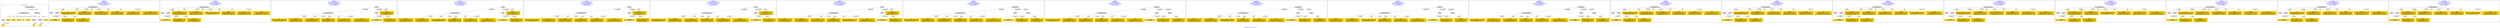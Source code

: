 digraph n0 {
fontcolor="blue"
remincross="true"
label="s14-s-california-african-american.json"
subgraph cluster_0 {
label="1-correct model"
n2[style="filled",color="white",fillcolor="lightgray",label="CulturalHeritageObject1"];
n3[style="filled",color="white",fillcolor="lightgray",label="Person1"];
n4[shape="plaintext",style="filled",fillcolor="gold",label="dimensions"];
n5[shape="plaintext",style="filled",fillcolor="gold",label="technique"];
n6[shape="plaintext",style="filled",fillcolor="gold",label="provenance"];
n7[shape="plaintext",style="filled",fillcolor="gold",label="title"];
n8[shape="plaintext",style="filled",fillcolor="gold",label="accessionId"];
n9[style="filled",color="white",fillcolor="lightgray",label="Concept1"];
n10[style="filled",color="white",fillcolor="lightgray",label="Document1"];
n11[shape="plaintext",style="filled",fillcolor="gold",label="artist"];
n12[style="filled",color="white",fillcolor="lightgray",label="EuropeanaAggregation1"];
n13[style="filled",color="white",fillcolor="lightgray",label="WebResource1"];
n14[shape="plaintext",style="filled",fillcolor="gold",label="imageUrl"];
n15[shape="plaintext",style="filled",fillcolor="gold",label="type"];
n16[shape="plaintext",style="filled",fillcolor="gold",label="url"];
}
subgraph cluster_1 {
label="candidate 0\nlink coherence:1.0\nnode coherence:1.0\nconfidence:0.4710909603453677\nmapping score:0.6014747645595669\ncost:10.99999\n-precision:0.45-recall:0.36"
n18[style="filled",color="white",fillcolor="lightgray",label="CulturalHeritageObject1"];
n19[style="filled",color="white",fillcolor="lightgray",label="Person1"];
n20[style="filled",color="white",fillcolor="lightgray",label="Concept1"];
n21[shape="plaintext",style="filled",fillcolor="gold",label="type\n[CulturalHeritageObject,rightsHolder,0.543]\n[CulturalHeritageObject,provenance,0.375]\n[CulturalHeritageObject,title,0.082]"];
n22[shape="plaintext",style="filled",fillcolor="gold",label="accessionId\n[Person,nameOfThePerson,1.0]"];
n23[shape="plaintext",style="filled",fillcolor="gold",label="dimensions\n[CulturalHeritageObject,extent,0.74]\n[Person,nameOfThePerson,0.252]\n[CulturalHeritageObject,provenance,0.007]\n[CulturalHeritageObject,title,0.002]"];
n24[shape="plaintext",style="filled",fillcolor="gold",label="provenance\n[CulturalHeritageObject,provenance,0.946]\n[Person,nameOfThePerson,0.027]\n[CulturalHeritageObject,rightsHolder,0.024]\n[CulturalHeritageObject,title,0.003]"];
n25[shape="plaintext",style="filled",fillcolor="gold",label="technique\n[CulturalHeritageObject,medium,0.966]\n[Concept,prefLabel,0.032]\n[CulturalHeritageObject,title,0.002]\n[Person,nameOfThePerson,0.001]"];
n26[shape="plaintext",style="filled",fillcolor="gold",label="url\n[Person,nameOfThePerson,0.744]\n[CulturalHeritageObject,title,0.133]\n[CulturalHeritageObject,extent,0.118]\n[Person,dateOfDeath,0.004]"];
n27[shape="plaintext",style="filled",fillcolor="gold",label="imageUrl\n[Person,nameOfThePerson,0.555]\n[CulturalHeritageObject,medium,0.445]\n[CulturalHeritageObject,title,0.0]\n[CulturalHeritageObject,provenance,0.0]"];
n28[shape="plaintext",style="filled",fillcolor="gold",label="title\n[CulturalHeritageObject,title,0.529]\n[Person,nameOfThePerson,0.344]\n[CulturalHeritageObject,provenance,0.123]\n[CulturalHeritageObject,extent,0.003]"];
n29[shape="plaintext",style="filled",fillcolor="gold",label="artist\n[Person,nameOfThePerson,0.857]\n[CulturalHeritageObject,provenance,0.089]\n[CulturalHeritageObject,title,0.053]\n[CulturalHeritageObject,accessionNumber,0.001]"];
}
subgraph cluster_2 {
label="candidate 1\nlink coherence:1.0\nnode coherence:1.0\nconfidence:0.34994056434804555\nmapping score:0.5610912992271263\ncost:10.99999\n-precision:0.36-recall:0.29"
n31[style="filled",color="white",fillcolor="lightgray",label="CulturalHeritageObject1"];
n32[style="filled",color="white",fillcolor="lightgray",label="Person1"];
n33[style="filled",color="white",fillcolor="lightgray",label="Concept1"];
n34[shape="plaintext",style="filled",fillcolor="gold",label="provenance\n[CulturalHeritageObject,provenance,0.946]\n[Person,nameOfThePerson,0.027]\n[CulturalHeritageObject,rightsHolder,0.024]\n[CulturalHeritageObject,title,0.003]"];
n35[shape="plaintext",style="filled",fillcolor="gold",label="accessionId\n[Person,nameOfThePerson,1.0]"];
n36[shape="plaintext",style="filled",fillcolor="gold",label="dimensions\n[CulturalHeritageObject,extent,0.74]\n[Person,nameOfThePerson,0.252]\n[CulturalHeritageObject,provenance,0.007]\n[CulturalHeritageObject,title,0.002]"];
n37[shape="plaintext",style="filled",fillcolor="gold",label="technique\n[CulturalHeritageObject,medium,0.966]\n[Concept,prefLabel,0.032]\n[CulturalHeritageObject,title,0.002]\n[Person,nameOfThePerson,0.001]"];
n38[shape="plaintext",style="filled",fillcolor="gold",label="type\n[CulturalHeritageObject,rightsHolder,0.543]\n[CulturalHeritageObject,provenance,0.375]\n[CulturalHeritageObject,title,0.082]"];
n39[shape="plaintext",style="filled",fillcolor="gold",label="url\n[Person,nameOfThePerson,0.744]\n[CulturalHeritageObject,title,0.133]\n[CulturalHeritageObject,extent,0.118]\n[Person,dateOfDeath,0.004]"];
n40[shape="plaintext",style="filled",fillcolor="gold",label="imageUrl\n[Person,nameOfThePerson,0.555]\n[CulturalHeritageObject,medium,0.445]\n[CulturalHeritageObject,title,0.0]\n[CulturalHeritageObject,provenance,0.0]"];
n41[shape="plaintext",style="filled",fillcolor="gold",label="title\n[CulturalHeritageObject,title,0.529]\n[Person,nameOfThePerson,0.344]\n[CulturalHeritageObject,provenance,0.123]\n[CulturalHeritageObject,extent,0.003]"];
n42[shape="plaintext",style="filled",fillcolor="gold",label="artist\n[Person,nameOfThePerson,0.857]\n[CulturalHeritageObject,provenance,0.089]\n[CulturalHeritageObject,title,0.053]\n[CulturalHeritageObject,accessionNumber,0.001]"];
}
subgraph cluster_3 {
label="candidate 10\nlink coherence:0.8181818181818182\nnode coherence:1.0\nconfidence:0.4710909603453677\nmapping score:0.6014747645595669\ncost:209.020004\n-precision:0.27-recall:0.21"
n44[style="filled",color="white",fillcolor="lightgray",label="Concept1"];
n45[style="filled",color="white",fillcolor="lightgray",label="CulturalHeritageObject1"];
n46[style="filled",color="white",fillcolor="lightgray",label="Person1"];
n47[shape="plaintext",style="filled",fillcolor="gold",label="type\n[CulturalHeritageObject,rightsHolder,0.543]\n[CulturalHeritageObject,provenance,0.375]\n[CulturalHeritageObject,title,0.082]"];
n48[shape="plaintext",style="filled",fillcolor="gold",label="accessionId\n[Person,nameOfThePerson,1.0]"];
n49[shape="plaintext",style="filled",fillcolor="gold",label="dimensions\n[CulturalHeritageObject,extent,0.74]\n[Person,nameOfThePerson,0.252]\n[CulturalHeritageObject,provenance,0.007]\n[CulturalHeritageObject,title,0.002]"];
n50[shape="plaintext",style="filled",fillcolor="gold",label="provenance\n[CulturalHeritageObject,provenance,0.946]\n[Person,nameOfThePerson,0.027]\n[CulturalHeritageObject,rightsHolder,0.024]\n[CulturalHeritageObject,title,0.003]"];
n51[shape="plaintext",style="filled",fillcolor="gold",label="technique\n[CulturalHeritageObject,medium,0.966]\n[Concept,prefLabel,0.032]\n[CulturalHeritageObject,title,0.002]\n[Person,nameOfThePerson,0.001]"];
n52[shape="plaintext",style="filled",fillcolor="gold",label="url\n[Person,nameOfThePerson,0.744]\n[CulturalHeritageObject,title,0.133]\n[CulturalHeritageObject,extent,0.118]\n[Person,dateOfDeath,0.004]"];
n53[shape="plaintext",style="filled",fillcolor="gold",label="imageUrl\n[Person,nameOfThePerson,0.555]\n[CulturalHeritageObject,medium,0.445]\n[CulturalHeritageObject,title,0.0]\n[CulturalHeritageObject,provenance,0.0]"];
n54[shape="plaintext",style="filled",fillcolor="gold",label="title\n[CulturalHeritageObject,title,0.529]\n[Person,nameOfThePerson,0.344]\n[CulturalHeritageObject,provenance,0.123]\n[CulturalHeritageObject,extent,0.003]"];
n55[shape="plaintext",style="filled",fillcolor="gold",label="artist\n[Person,nameOfThePerson,0.857]\n[CulturalHeritageObject,provenance,0.089]\n[CulturalHeritageObject,title,0.053]\n[CulturalHeritageObject,accessionNumber,0.001]"];
}
subgraph cluster_4 {
label="candidate 11\nlink coherence:0.8181818181818182\nnode coherence:1.0\nconfidence:0.34994056434804555\nmapping score:0.5610912992271263\ncost:209.020004\n-precision:0.18-recall:0.14"
n57[style="filled",color="white",fillcolor="lightgray",label="Concept1"];
n58[style="filled",color="white",fillcolor="lightgray",label="CulturalHeritageObject1"];
n59[style="filled",color="white",fillcolor="lightgray",label="Person1"];
n60[shape="plaintext",style="filled",fillcolor="gold",label="provenance\n[CulturalHeritageObject,provenance,0.946]\n[Person,nameOfThePerson,0.027]\n[CulturalHeritageObject,rightsHolder,0.024]\n[CulturalHeritageObject,title,0.003]"];
n61[shape="plaintext",style="filled",fillcolor="gold",label="accessionId\n[Person,nameOfThePerson,1.0]"];
n62[shape="plaintext",style="filled",fillcolor="gold",label="dimensions\n[CulturalHeritageObject,extent,0.74]\n[Person,nameOfThePerson,0.252]\n[CulturalHeritageObject,provenance,0.007]\n[CulturalHeritageObject,title,0.002]"];
n63[shape="plaintext",style="filled",fillcolor="gold",label="technique\n[CulturalHeritageObject,medium,0.966]\n[Concept,prefLabel,0.032]\n[CulturalHeritageObject,title,0.002]\n[Person,nameOfThePerson,0.001]"];
n64[shape="plaintext",style="filled",fillcolor="gold",label="type\n[CulturalHeritageObject,rightsHolder,0.543]\n[CulturalHeritageObject,provenance,0.375]\n[CulturalHeritageObject,title,0.082]"];
n65[shape="plaintext",style="filled",fillcolor="gold",label="url\n[Person,nameOfThePerson,0.744]\n[CulturalHeritageObject,title,0.133]\n[CulturalHeritageObject,extent,0.118]\n[Person,dateOfDeath,0.004]"];
n66[shape="plaintext",style="filled",fillcolor="gold",label="imageUrl\n[Person,nameOfThePerson,0.555]\n[CulturalHeritageObject,medium,0.445]\n[CulturalHeritageObject,title,0.0]\n[CulturalHeritageObject,provenance,0.0]"];
n67[shape="plaintext",style="filled",fillcolor="gold",label="title\n[CulturalHeritageObject,title,0.529]\n[Person,nameOfThePerson,0.344]\n[CulturalHeritageObject,provenance,0.123]\n[CulturalHeritageObject,extent,0.003]"];
n68[shape="plaintext",style="filled",fillcolor="gold",label="artist\n[Person,nameOfThePerson,0.857]\n[CulturalHeritageObject,provenance,0.089]\n[CulturalHeritageObject,title,0.053]\n[CulturalHeritageObject,accessionNumber,0.001]"];
}
subgraph cluster_5 {
label="candidate 12\nlink coherence:0.8181818181818182\nnode coherence:1.0\nconfidence:0.330622832209974\nmapping score:0.5546520551811024\ncost:209.020004\n-precision:0.09-recall:0.07"
n70[style="filled",color="white",fillcolor="lightgray",label="Concept1"];
n71[style="filled",color="white",fillcolor="lightgray",label="CulturalHeritageObject1"];
n72[style="filled",color="white",fillcolor="lightgray",label="Person1"];
n73[shape="plaintext",style="filled",fillcolor="gold",label="type\n[CulturalHeritageObject,rightsHolder,0.543]\n[CulturalHeritageObject,provenance,0.375]\n[CulturalHeritageObject,title,0.082]"];
n74[shape="plaintext",style="filled",fillcolor="gold",label="accessionId\n[Person,nameOfThePerson,1.0]"];
n75[shape="plaintext",style="filled",fillcolor="gold",label="title\n[CulturalHeritageObject,title,0.529]\n[Person,nameOfThePerson,0.344]\n[CulturalHeritageObject,provenance,0.123]\n[CulturalHeritageObject,extent,0.003]"];
n76[shape="plaintext",style="filled",fillcolor="gold",label="provenance\n[CulturalHeritageObject,provenance,0.946]\n[Person,nameOfThePerson,0.027]\n[CulturalHeritageObject,rightsHolder,0.024]\n[CulturalHeritageObject,title,0.003]"];
n77[shape="plaintext",style="filled",fillcolor="gold",label="technique\n[CulturalHeritageObject,medium,0.966]\n[Concept,prefLabel,0.032]\n[CulturalHeritageObject,title,0.002]\n[Person,nameOfThePerson,0.001]"];
n78[shape="plaintext",style="filled",fillcolor="gold",label="url\n[Person,nameOfThePerson,0.744]\n[CulturalHeritageObject,title,0.133]\n[CulturalHeritageObject,extent,0.118]\n[Person,dateOfDeath,0.004]"];
n79[shape="plaintext",style="filled",fillcolor="gold",label="imageUrl\n[Person,nameOfThePerson,0.555]\n[CulturalHeritageObject,medium,0.445]\n[CulturalHeritageObject,title,0.0]\n[CulturalHeritageObject,provenance,0.0]"];
n80[shape="plaintext",style="filled",fillcolor="gold",label="dimensions\n[CulturalHeritageObject,extent,0.74]\n[Person,nameOfThePerson,0.252]\n[CulturalHeritageObject,provenance,0.007]\n[CulturalHeritageObject,title,0.002]"];
n81[shape="plaintext",style="filled",fillcolor="gold",label="artist\n[Person,nameOfThePerson,0.857]\n[CulturalHeritageObject,provenance,0.089]\n[CulturalHeritageObject,title,0.053]\n[CulturalHeritageObject,accessionNumber,0.001]"];
}
subgraph cluster_6 {
label="candidate 13\nlink coherence:0.8181818181818182\nnode coherence:1.0\nconfidence:0.32118092856989794\nmapping score:0.5515047539677437\ncost:209.020004\n-precision:0.09-recall:0.07"
n83[style="filled",color="white",fillcolor="lightgray",label="Concept1"];
n84[style="filled",color="white",fillcolor="lightgray",label="CulturalHeritageObject1"];
n85[style="filled",color="white",fillcolor="lightgray",label="Person1"];
n86[shape="plaintext",style="filled",fillcolor="gold",label="type\n[CulturalHeritageObject,rightsHolder,0.543]\n[CulturalHeritageObject,provenance,0.375]\n[CulturalHeritageObject,title,0.082]"];
n87[shape="plaintext",style="filled",fillcolor="gold",label="accessionId\n[Person,nameOfThePerson,1.0]"];
n88[shape="plaintext",style="filled",fillcolor="gold",label="dimensions\n[CulturalHeritageObject,extent,0.74]\n[Person,nameOfThePerson,0.252]\n[CulturalHeritageObject,provenance,0.007]\n[CulturalHeritageObject,title,0.002]"];
n89[shape="plaintext",style="filled",fillcolor="gold",label="technique\n[CulturalHeritageObject,medium,0.966]\n[Concept,prefLabel,0.032]\n[CulturalHeritageObject,title,0.002]\n[Person,nameOfThePerson,0.001]"];
n90[shape="plaintext",style="filled",fillcolor="gold",label="title\n[CulturalHeritageObject,title,0.529]\n[Person,nameOfThePerson,0.344]\n[CulturalHeritageObject,provenance,0.123]\n[CulturalHeritageObject,extent,0.003]"];
n91[shape="plaintext",style="filled",fillcolor="gold",label="url\n[Person,nameOfThePerson,0.744]\n[CulturalHeritageObject,title,0.133]\n[CulturalHeritageObject,extent,0.118]\n[Person,dateOfDeath,0.004]"];
n92[shape="plaintext",style="filled",fillcolor="gold",label="imageUrl\n[Person,nameOfThePerson,0.555]\n[CulturalHeritageObject,medium,0.445]\n[CulturalHeritageObject,title,0.0]\n[CulturalHeritageObject,provenance,0.0]"];
n93[shape="plaintext",style="filled",fillcolor="gold",label="provenance\n[CulturalHeritageObject,provenance,0.946]\n[Person,nameOfThePerson,0.027]\n[CulturalHeritageObject,rightsHolder,0.024]\n[CulturalHeritageObject,title,0.003]"];
n94[shape="plaintext",style="filled",fillcolor="gold",label="artist\n[Person,nameOfThePerson,0.857]\n[CulturalHeritageObject,provenance,0.089]\n[CulturalHeritageObject,title,0.053]\n[CulturalHeritageObject,accessionNumber,0.001]"];
}
subgraph cluster_7 {
label="candidate 14\nlink coherence:0.8181818181818182\nnode coherence:1.0\nconfidence:0.2722435236481395\nmapping score:0.5351922856604909\ncost:209.020004\n-precision:0.09-recall:0.07"
n96[style="filled",color="white",fillcolor="lightgray",label="Concept1"];
n97[style="filled",color="white",fillcolor="lightgray",label="CulturalHeritageObject1"];
n98[style="filled",color="white",fillcolor="lightgray",label="Person1"];
n99[shape="plaintext",style="filled",fillcolor="gold",label="provenance\n[CulturalHeritageObject,provenance,0.946]\n[Person,nameOfThePerson,0.027]\n[CulturalHeritageObject,rightsHolder,0.024]\n[CulturalHeritageObject,title,0.003]"];
n100[shape="plaintext",style="filled",fillcolor="gold",label="accessionId\n[Person,nameOfThePerson,1.0]"];
n101[shape="plaintext",style="filled",fillcolor="gold",label="dimensions\n[CulturalHeritageObject,extent,0.74]\n[Person,nameOfThePerson,0.252]\n[CulturalHeritageObject,provenance,0.007]\n[CulturalHeritageObject,title,0.002]"];
n102[shape="plaintext",style="filled",fillcolor="gold",label="technique\n[CulturalHeritageObject,medium,0.966]\n[Concept,prefLabel,0.032]\n[CulturalHeritageObject,title,0.002]\n[Person,nameOfThePerson,0.001]"];
n103[shape="plaintext",style="filled",fillcolor="gold",label="title\n[CulturalHeritageObject,title,0.529]\n[Person,nameOfThePerson,0.344]\n[CulturalHeritageObject,provenance,0.123]\n[CulturalHeritageObject,extent,0.003]"];
n104[shape="plaintext",style="filled",fillcolor="gold",label="url\n[Person,nameOfThePerson,0.744]\n[CulturalHeritageObject,title,0.133]\n[CulturalHeritageObject,extent,0.118]\n[Person,dateOfDeath,0.004]"];
n105[shape="plaintext",style="filled",fillcolor="gold",label="imageUrl\n[Person,nameOfThePerson,0.555]\n[CulturalHeritageObject,medium,0.445]\n[CulturalHeritageObject,title,0.0]\n[CulturalHeritageObject,provenance,0.0]"];
n106[shape="plaintext",style="filled",fillcolor="gold",label="type\n[CulturalHeritageObject,rightsHolder,0.543]\n[CulturalHeritageObject,provenance,0.375]\n[CulturalHeritageObject,title,0.082]"];
n107[shape="plaintext",style="filled",fillcolor="gold",label="artist\n[Person,nameOfThePerson,0.857]\n[CulturalHeritageObject,provenance,0.089]\n[CulturalHeritageObject,title,0.053]\n[CulturalHeritageObject,accessionNumber,0.001]"];
}
subgraph cluster_8 {
label="candidate 15\nlink coherence:0.75\nnode coherence:1.0\nconfidence:0.4710909603453677\nmapping score:0.6014747645595669\ncost:309.020004\n-precision:0.25-recall:0.21"
n109[style="filled",color="white",fillcolor="lightgray",label="ConceptScheme1"];
n110[style="filled",color="white",fillcolor="lightgray",label="CulturalHeritageObject1"];
n111[style="filled",color="white",fillcolor="lightgray",label="Person1"];
n112[style="filled",color="white",fillcolor="lightgray",label="Concept1"];
n113[shape="plaintext",style="filled",fillcolor="gold",label="type\n[CulturalHeritageObject,rightsHolder,0.543]\n[CulturalHeritageObject,provenance,0.375]\n[CulturalHeritageObject,title,0.082]"];
n114[shape="plaintext",style="filled",fillcolor="gold",label="accessionId\n[Person,nameOfThePerson,1.0]"];
n115[shape="plaintext",style="filled",fillcolor="gold",label="dimensions\n[CulturalHeritageObject,extent,0.74]\n[Person,nameOfThePerson,0.252]\n[CulturalHeritageObject,provenance,0.007]\n[CulturalHeritageObject,title,0.002]"];
n116[shape="plaintext",style="filled",fillcolor="gold",label="provenance\n[CulturalHeritageObject,provenance,0.946]\n[Person,nameOfThePerson,0.027]\n[CulturalHeritageObject,rightsHolder,0.024]\n[CulturalHeritageObject,title,0.003]"];
n117[shape="plaintext",style="filled",fillcolor="gold",label="technique\n[CulturalHeritageObject,medium,0.966]\n[Concept,prefLabel,0.032]\n[CulturalHeritageObject,title,0.002]\n[Person,nameOfThePerson,0.001]"];
n118[shape="plaintext",style="filled",fillcolor="gold",label="url\n[Person,nameOfThePerson,0.744]\n[CulturalHeritageObject,title,0.133]\n[CulturalHeritageObject,extent,0.118]\n[Person,dateOfDeath,0.004]"];
n119[shape="plaintext",style="filled",fillcolor="gold",label="imageUrl\n[Person,nameOfThePerson,0.555]\n[CulturalHeritageObject,medium,0.445]\n[CulturalHeritageObject,title,0.0]\n[CulturalHeritageObject,provenance,0.0]"];
n120[shape="plaintext",style="filled",fillcolor="gold",label="title\n[CulturalHeritageObject,title,0.529]\n[Person,nameOfThePerson,0.344]\n[CulturalHeritageObject,provenance,0.123]\n[CulturalHeritageObject,extent,0.003]"];
n121[shape="plaintext",style="filled",fillcolor="gold",label="artist\n[Person,nameOfThePerson,0.857]\n[CulturalHeritageObject,provenance,0.089]\n[CulturalHeritageObject,title,0.053]\n[CulturalHeritageObject,accessionNumber,0.001]"];
}
subgraph cluster_9 {
label="candidate 16\nlink coherence:0.75\nnode coherence:1.0\nconfidence:0.4710909603453677\nmapping score:0.6014747645595669\ncost:309.030006\n-precision:0.25-recall:0.21"
n123[style="filled",color="white",fillcolor="lightgray",label="Organization1"];
n124[style="filled",color="white",fillcolor="lightgray",label="CulturalHeritageObject1"];
n125[style="filled",color="white",fillcolor="lightgray",label="Person1"];
n126[style="filled",color="white",fillcolor="lightgray",label="Concept1"];
n127[shape="plaintext",style="filled",fillcolor="gold",label="type\n[CulturalHeritageObject,rightsHolder,0.543]\n[CulturalHeritageObject,provenance,0.375]\n[CulturalHeritageObject,title,0.082]"];
n128[shape="plaintext",style="filled",fillcolor="gold",label="accessionId\n[Person,nameOfThePerson,1.0]"];
n129[shape="plaintext",style="filled",fillcolor="gold",label="dimensions\n[CulturalHeritageObject,extent,0.74]\n[Person,nameOfThePerson,0.252]\n[CulturalHeritageObject,provenance,0.007]\n[CulturalHeritageObject,title,0.002]"];
n130[shape="plaintext",style="filled",fillcolor="gold",label="provenance\n[CulturalHeritageObject,provenance,0.946]\n[Person,nameOfThePerson,0.027]\n[CulturalHeritageObject,rightsHolder,0.024]\n[CulturalHeritageObject,title,0.003]"];
n131[shape="plaintext",style="filled",fillcolor="gold",label="technique\n[CulturalHeritageObject,medium,0.966]\n[Concept,prefLabel,0.032]\n[CulturalHeritageObject,title,0.002]\n[Person,nameOfThePerson,0.001]"];
n132[shape="plaintext",style="filled",fillcolor="gold",label="url\n[Person,nameOfThePerson,0.744]\n[CulturalHeritageObject,title,0.133]\n[CulturalHeritageObject,extent,0.118]\n[Person,dateOfDeath,0.004]"];
n133[shape="plaintext",style="filled",fillcolor="gold",label="imageUrl\n[Person,nameOfThePerson,0.555]\n[CulturalHeritageObject,medium,0.445]\n[CulturalHeritageObject,title,0.0]\n[CulturalHeritageObject,provenance,0.0]"];
n134[shape="plaintext",style="filled",fillcolor="gold",label="title\n[CulturalHeritageObject,title,0.529]\n[Person,nameOfThePerson,0.344]\n[CulturalHeritageObject,provenance,0.123]\n[CulturalHeritageObject,extent,0.003]"];
n135[shape="plaintext",style="filled",fillcolor="gold",label="artist\n[Person,nameOfThePerson,0.857]\n[CulturalHeritageObject,provenance,0.089]\n[CulturalHeritageObject,title,0.053]\n[CulturalHeritageObject,accessionNumber,0.001]"];
}
subgraph cluster_10 {
label="candidate 17\nlink coherence:0.75\nnode coherence:1.0\nconfidence:0.34994056434804555\nmapping score:0.5610912992271263\ncost:309.020004\n-precision:0.17-recall:0.14"
n137[style="filled",color="white",fillcolor="lightgray",label="ConceptScheme1"];
n138[style="filled",color="white",fillcolor="lightgray",label="CulturalHeritageObject1"];
n139[style="filled",color="white",fillcolor="lightgray",label="Person1"];
n140[style="filled",color="white",fillcolor="lightgray",label="Concept1"];
n141[shape="plaintext",style="filled",fillcolor="gold",label="provenance\n[CulturalHeritageObject,provenance,0.946]\n[Person,nameOfThePerson,0.027]\n[CulturalHeritageObject,rightsHolder,0.024]\n[CulturalHeritageObject,title,0.003]"];
n142[shape="plaintext",style="filled",fillcolor="gold",label="accessionId\n[Person,nameOfThePerson,1.0]"];
n143[shape="plaintext",style="filled",fillcolor="gold",label="dimensions\n[CulturalHeritageObject,extent,0.74]\n[Person,nameOfThePerson,0.252]\n[CulturalHeritageObject,provenance,0.007]\n[CulturalHeritageObject,title,0.002]"];
n144[shape="plaintext",style="filled",fillcolor="gold",label="technique\n[CulturalHeritageObject,medium,0.966]\n[Concept,prefLabel,0.032]\n[CulturalHeritageObject,title,0.002]\n[Person,nameOfThePerson,0.001]"];
n145[shape="plaintext",style="filled",fillcolor="gold",label="type\n[CulturalHeritageObject,rightsHolder,0.543]\n[CulturalHeritageObject,provenance,0.375]\n[CulturalHeritageObject,title,0.082]"];
n146[shape="plaintext",style="filled",fillcolor="gold",label="url\n[Person,nameOfThePerson,0.744]\n[CulturalHeritageObject,title,0.133]\n[CulturalHeritageObject,extent,0.118]\n[Person,dateOfDeath,0.004]"];
n147[shape="plaintext",style="filled",fillcolor="gold",label="imageUrl\n[Person,nameOfThePerson,0.555]\n[CulturalHeritageObject,medium,0.445]\n[CulturalHeritageObject,title,0.0]\n[CulturalHeritageObject,provenance,0.0]"];
n148[shape="plaintext",style="filled",fillcolor="gold",label="title\n[CulturalHeritageObject,title,0.529]\n[Person,nameOfThePerson,0.344]\n[CulturalHeritageObject,provenance,0.123]\n[CulturalHeritageObject,extent,0.003]"];
n149[shape="plaintext",style="filled",fillcolor="gold",label="artist\n[Person,nameOfThePerson,0.857]\n[CulturalHeritageObject,provenance,0.089]\n[CulturalHeritageObject,title,0.053]\n[CulturalHeritageObject,accessionNumber,0.001]"];
}
subgraph cluster_11 {
label="candidate 18\nlink coherence:0.75\nnode coherence:1.0\nconfidence:0.34994056434804555\nmapping score:0.5610912992271263\ncost:309.030006\n-precision:0.17-recall:0.14"
n151[style="filled",color="white",fillcolor="lightgray",label="Organization1"];
n152[style="filled",color="white",fillcolor="lightgray",label="CulturalHeritageObject1"];
n153[style="filled",color="white",fillcolor="lightgray",label="Person1"];
n154[style="filled",color="white",fillcolor="lightgray",label="Concept1"];
n155[shape="plaintext",style="filled",fillcolor="gold",label="provenance\n[CulturalHeritageObject,provenance,0.946]\n[Person,nameOfThePerson,0.027]\n[CulturalHeritageObject,rightsHolder,0.024]\n[CulturalHeritageObject,title,0.003]"];
n156[shape="plaintext",style="filled",fillcolor="gold",label="accessionId\n[Person,nameOfThePerson,1.0]"];
n157[shape="plaintext",style="filled",fillcolor="gold",label="dimensions\n[CulturalHeritageObject,extent,0.74]\n[Person,nameOfThePerson,0.252]\n[CulturalHeritageObject,provenance,0.007]\n[CulturalHeritageObject,title,0.002]"];
n158[shape="plaintext",style="filled",fillcolor="gold",label="technique\n[CulturalHeritageObject,medium,0.966]\n[Concept,prefLabel,0.032]\n[CulturalHeritageObject,title,0.002]\n[Person,nameOfThePerson,0.001]"];
n159[shape="plaintext",style="filled",fillcolor="gold",label="type\n[CulturalHeritageObject,rightsHolder,0.543]\n[CulturalHeritageObject,provenance,0.375]\n[CulturalHeritageObject,title,0.082]"];
n160[shape="plaintext",style="filled",fillcolor="gold",label="url\n[Person,nameOfThePerson,0.744]\n[CulturalHeritageObject,title,0.133]\n[CulturalHeritageObject,extent,0.118]\n[Person,dateOfDeath,0.004]"];
n161[shape="plaintext",style="filled",fillcolor="gold",label="imageUrl\n[Person,nameOfThePerson,0.555]\n[CulturalHeritageObject,medium,0.445]\n[CulturalHeritageObject,title,0.0]\n[CulturalHeritageObject,provenance,0.0]"];
n162[shape="plaintext",style="filled",fillcolor="gold",label="title\n[CulturalHeritageObject,title,0.529]\n[Person,nameOfThePerson,0.344]\n[CulturalHeritageObject,provenance,0.123]\n[CulturalHeritageObject,extent,0.003]"];
n163[shape="plaintext",style="filled",fillcolor="gold",label="artist\n[Person,nameOfThePerson,0.857]\n[CulturalHeritageObject,provenance,0.089]\n[CulturalHeritageObject,title,0.053]\n[CulturalHeritageObject,accessionNumber,0.001]"];
}
subgraph cluster_12 {
label="candidate 19\nlink coherence:0.75\nnode coherence:1.0\nconfidence:0.330622832209974\nmapping score:0.5546520551811024\ncost:309.020004\n-precision:0.08-recall:0.07"
n165[style="filled",color="white",fillcolor="lightgray",label="ConceptScheme1"];
n166[style="filled",color="white",fillcolor="lightgray",label="CulturalHeritageObject1"];
n167[style="filled",color="white",fillcolor="lightgray",label="Person1"];
n168[style="filled",color="white",fillcolor="lightgray",label="Concept1"];
n169[shape="plaintext",style="filled",fillcolor="gold",label="type\n[CulturalHeritageObject,rightsHolder,0.543]\n[CulturalHeritageObject,provenance,0.375]\n[CulturalHeritageObject,title,0.082]"];
n170[shape="plaintext",style="filled",fillcolor="gold",label="accessionId\n[Person,nameOfThePerson,1.0]"];
n171[shape="plaintext",style="filled",fillcolor="gold",label="title\n[CulturalHeritageObject,title,0.529]\n[Person,nameOfThePerson,0.344]\n[CulturalHeritageObject,provenance,0.123]\n[CulturalHeritageObject,extent,0.003]"];
n172[shape="plaintext",style="filled",fillcolor="gold",label="provenance\n[CulturalHeritageObject,provenance,0.946]\n[Person,nameOfThePerson,0.027]\n[CulturalHeritageObject,rightsHolder,0.024]\n[CulturalHeritageObject,title,0.003]"];
n173[shape="plaintext",style="filled",fillcolor="gold",label="technique\n[CulturalHeritageObject,medium,0.966]\n[Concept,prefLabel,0.032]\n[CulturalHeritageObject,title,0.002]\n[Person,nameOfThePerson,0.001]"];
n174[shape="plaintext",style="filled",fillcolor="gold",label="url\n[Person,nameOfThePerson,0.744]\n[CulturalHeritageObject,title,0.133]\n[CulturalHeritageObject,extent,0.118]\n[Person,dateOfDeath,0.004]"];
n175[shape="plaintext",style="filled",fillcolor="gold",label="imageUrl\n[Person,nameOfThePerson,0.555]\n[CulturalHeritageObject,medium,0.445]\n[CulturalHeritageObject,title,0.0]\n[CulturalHeritageObject,provenance,0.0]"];
n176[shape="plaintext",style="filled",fillcolor="gold",label="dimensions\n[CulturalHeritageObject,extent,0.74]\n[Person,nameOfThePerson,0.252]\n[CulturalHeritageObject,provenance,0.007]\n[CulturalHeritageObject,title,0.002]"];
n177[shape="plaintext",style="filled",fillcolor="gold",label="artist\n[Person,nameOfThePerson,0.857]\n[CulturalHeritageObject,provenance,0.089]\n[CulturalHeritageObject,title,0.053]\n[CulturalHeritageObject,accessionNumber,0.001]"];
}
subgraph cluster_13 {
label="candidate 2\nlink coherence:1.0\nnode coherence:1.0\nconfidence:0.330622832209974\nmapping score:0.5546520551811024\ncost:10.99999\n-precision:0.27-recall:0.21"
n179[style="filled",color="white",fillcolor="lightgray",label="CulturalHeritageObject1"];
n180[style="filled",color="white",fillcolor="lightgray",label="Person1"];
n181[style="filled",color="white",fillcolor="lightgray",label="Concept1"];
n182[shape="plaintext",style="filled",fillcolor="gold",label="type\n[CulturalHeritageObject,rightsHolder,0.543]\n[CulturalHeritageObject,provenance,0.375]\n[CulturalHeritageObject,title,0.082]"];
n183[shape="plaintext",style="filled",fillcolor="gold",label="accessionId\n[Person,nameOfThePerson,1.0]"];
n184[shape="plaintext",style="filled",fillcolor="gold",label="title\n[CulturalHeritageObject,title,0.529]\n[Person,nameOfThePerson,0.344]\n[CulturalHeritageObject,provenance,0.123]\n[CulturalHeritageObject,extent,0.003]"];
n185[shape="plaintext",style="filled",fillcolor="gold",label="provenance\n[CulturalHeritageObject,provenance,0.946]\n[Person,nameOfThePerson,0.027]\n[CulturalHeritageObject,rightsHolder,0.024]\n[CulturalHeritageObject,title,0.003]"];
n186[shape="plaintext",style="filled",fillcolor="gold",label="technique\n[CulturalHeritageObject,medium,0.966]\n[Concept,prefLabel,0.032]\n[CulturalHeritageObject,title,0.002]\n[Person,nameOfThePerson,0.001]"];
n187[shape="plaintext",style="filled",fillcolor="gold",label="url\n[Person,nameOfThePerson,0.744]\n[CulturalHeritageObject,title,0.133]\n[CulturalHeritageObject,extent,0.118]\n[Person,dateOfDeath,0.004]"];
n188[shape="plaintext",style="filled",fillcolor="gold",label="imageUrl\n[Person,nameOfThePerson,0.555]\n[CulturalHeritageObject,medium,0.445]\n[CulturalHeritageObject,title,0.0]\n[CulturalHeritageObject,provenance,0.0]"];
n189[shape="plaintext",style="filled",fillcolor="gold",label="dimensions\n[CulturalHeritageObject,extent,0.74]\n[Person,nameOfThePerson,0.252]\n[CulturalHeritageObject,provenance,0.007]\n[CulturalHeritageObject,title,0.002]"];
n190[shape="plaintext",style="filled",fillcolor="gold",label="artist\n[Person,nameOfThePerson,0.857]\n[CulturalHeritageObject,provenance,0.089]\n[CulturalHeritageObject,title,0.053]\n[CulturalHeritageObject,accessionNumber,0.001]"];
}
subgraph cluster_14 {
label="candidate 3\nlink coherence:1.0\nnode coherence:1.0\nconfidence:0.32118092856989794\nmapping score:0.5515047539677437\ncost:10.99999\n-precision:0.27-recall:0.21"
n192[style="filled",color="white",fillcolor="lightgray",label="CulturalHeritageObject1"];
n193[style="filled",color="white",fillcolor="lightgray",label="Person1"];
n194[style="filled",color="white",fillcolor="lightgray",label="Concept1"];
n195[shape="plaintext",style="filled",fillcolor="gold",label="type\n[CulturalHeritageObject,rightsHolder,0.543]\n[CulturalHeritageObject,provenance,0.375]\n[CulturalHeritageObject,title,0.082]"];
n196[shape="plaintext",style="filled",fillcolor="gold",label="accessionId\n[Person,nameOfThePerson,1.0]"];
n197[shape="plaintext",style="filled",fillcolor="gold",label="dimensions\n[CulturalHeritageObject,extent,0.74]\n[Person,nameOfThePerson,0.252]\n[CulturalHeritageObject,provenance,0.007]\n[CulturalHeritageObject,title,0.002]"];
n198[shape="plaintext",style="filled",fillcolor="gold",label="technique\n[CulturalHeritageObject,medium,0.966]\n[Concept,prefLabel,0.032]\n[CulturalHeritageObject,title,0.002]\n[Person,nameOfThePerson,0.001]"];
n199[shape="plaintext",style="filled",fillcolor="gold",label="title\n[CulturalHeritageObject,title,0.529]\n[Person,nameOfThePerson,0.344]\n[CulturalHeritageObject,provenance,0.123]\n[CulturalHeritageObject,extent,0.003]"];
n200[shape="plaintext",style="filled",fillcolor="gold",label="url\n[Person,nameOfThePerson,0.744]\n[CulturalHeritageObject,title,0.133]\n[CulturalHeritageObject,extent,0.118]\n[Person,dateOfDeath,0.004]"];
n201[shape="plaintext",style="filled",fillcolor="gold",label="imageUrl\n[Person,nameOfThePerson,0.555]\n[CulturalHeritageObject,medium,0.445]\n[CulturalHeritageObject,title,0.0]\n[CulturalHeritageObject,provenance,0.0]"];
n202[shape="plaintext",style="filled",fillcolor="gold",label="provenance\n[CulturalHeritageObject,provenance,0.946]\n[Person,nameOfThePerson,0.027]\n[CulturalHeritageObject,rightsHolder,0.024]\n[CulturalHeritageObject,title,0.003]"];
n203[shape="plaintext",style="filled",fillcolor="gold",label="artist\n[Person,nameOfThePerson,0.857]\n[CulturalHeritageObject,provenance,0.089]\n[CulturalHeritageObject,title,0.053]\n[CulturalHeritageObject,accessionNumber,0.001]"];
}
subgraph cluster_15 {
label="candidate 4\nlink coherence:1.0\nnode coherence:1.0\nconfidence:0.2722435236481395\nmapping score:0.5351922856604909\ncost:10.99999\n-precision:0.27-recall:0.21"
n205[style="filled",color="white",fillcolor="lightgray",label="CulturalHeritageObject1"];
n206[style="filled",color="white",fillcolor="lightgray",label="Person1"];
n207[style="filled",color="white",fillcolor="lightgray",label="Concept1"];
n208[shape="plaintext",style="filled",fillcolor="gold",label="provenance\n[CulturalHeritageObject,provenance,0.946]\n[Person,nameOfThePerson,0.027]\n[CulturalHeritageObject,rightsHolder,0.024]\n[CulturalHeritageObject,title,0.003]"];
n209[shape="plaintext",style="filled",fillcolor="gold",label="accessionId\n[Person,nameOfThePerson,1.0]"];
n210[shape="plaintext",style="filled",fillcolor="gold",label="dimensions\n[CulturalHeritageObject,extent,0.74]\n[Person,nameOfThePerson,0.252]\n[CulturalHeritageObject,provenance,0.007]\n[CulturalHeritageObject,title,0.002]"];
n211[shape="plaintext",style="filled",fillcolor="gold",label="technique\n[CulturalHeritageObject,medium,0.966]\n[Concept,prefLabel,0.032]\n[CulturalHeritageObject,title,0.002]\n[Person,nameOfThePerson,0.001]"];
n212[shape="plaintext",style="filled",fillcolor="gold",label="title\n[CulturalHeritageObject,title,0.529]\n[Person,nameOfThePerson,0.344]\n[CulturalHeritageObject,provenance,0.123]\n[CulturalHeritageObject,extent,0.003]"];
n213[shape="plaintext",style="filled",fillcolor="gold",label="url\n[Person,nameOfThePerson,0.744]\n[CulturalHeritageObject,title,0.133]\n[CulturalHeritageObject,extent,0.118]\n[Person,dateOfDeath,0.004]"];
n214[shape="plaintext",style="filled",fillcolor="gold",label="imageUrl\n[Person,nameOfThePerson,0.555]\n[CulturalHeritageObject,medium,0.445]\n[CulturalHeritageObject,title,0.0]\n[CulturalHeritageObject,provenance,0.0]"];
n215[shape="plaintext",style="filled",fillcolor="gold",label="type\n[CulturalHeritageObject,rightsHolder,0.543]\n[CulturalHeritageObject,provenance,0.375]\n[CulturalHeritageObject,title,0.082]"];
n216[shape="plaintext",style="filled",fillcolor="gold",label="artist\n[Person,nameOfThePerson,0.857]\n[CulturalHeritageObject,provenance,0.089]\n[CulturalHeritageObject,title,0.053]\n[CulturalHeritageObject,accessionNumber,0.001]"];
}
subgraph cluster_16 {
label="candidate 5\nlink coherence:0.9090909090909091\nnode coherence:1.0\nconfidence:0.4710909603453677\nmapping score:0.6014747645595669\ncost:110.009992\n-precision:0.45-recall:0.36"
n218[style="filled",color="white",fillcolor="lightgray",label="CulturalHeritageObject1"];
n219[style="filled",color="white",fillcolor="lightgray",label="Person1"];
n220[style="filled",color="white",fillcolor="lightgray",label="Concept1"];
n221[shape="plaintext",style="filled",fillcolor="gold",label="type\n[CulturalHeritageObject,rightsHolder,0.543]\n[CulturalHeritageObject,provenance,0.375]\n[CulturalHeritageObject,title,0.082]"];
n222[shape="plaintext",style="filled",fillcolor="gold",label="accessionId\n[Person,nameOfThePerson,1.0]"];
n223[shape="plaintext",style="filled",fillcolor="gold",label="dimensions\n[CulturalHeritageObject,extent,0.74]\n[Person,nameOfThePerson,0.252]\n[CulturalHeritageObject,provenance,0.007]\n[CulturalHeritageObject,title,0.002]"];
n224[shape="plaintext",style="filled",fillcolor="gold",label="provenance\n[CulturalHeritageObject,provenance,0.946]\n[Person,nameOfThePerson,0.027]\n[CulturalHeritageObject,rightsHolder,0.024]\n[CulturalHeritageObject,title,0.003]"];
n225[shape="plaintext",style="filled",fillcolor="gold",label="technique\n[CulturalHeritageObject,medium,0.966]\n[Concept,prefLabel,0.032]\n[CulturalHeritageObject,title,0.002]\n[Person,nameOfThePerson,0.001]"];
n226[shape="plaintext",style="filled",fillcolor="gold",label="url\n[Person,nameOfThePerson,0.744]\n[CulturalHeritageObject,title,0.133]\n[CulturalHeritageObject,extent,0.118]\n[Person,dateOfDeath,0.004]"];
n227[shape="plaintext",style="filled",fillcolor="gold",label="imageUrl\n[Person,nameOfThePerson,0.555]\n[CulturalHeritageObject,medium,0.445]\n[CulturalHeritageObject,title,0.0]\n[CulturalHeritageObject,provenance,0.0]"];
n228[shape="plaintext",style="filled",fillcolor="gold",label="title\n[CulturalHeritageObject,title,0.529]\n[Person,nameOfThePerson,0.344]\n[CulturalHeritageObject,provenance,0.123]\n[CulturalHeritageObject,extent,0.003]"];
n229[shape="plaintext",style="filled",fillcolor="gold",label="artist\n[Person,nameOfThePerson,0.857]\n[CulturalHeritageObject,provenance,0.089]\n[CulturalHeritageObject,title,0.053]\n[CulturalHeritageObject,accessionNumber,0.001]"];
}
subgraph cluster_17 {
label="candidate 6\nlink coherence:0.9090909090909091\nnode coherence:1.0\nconfidence:0.34994056434804555\nmapping score:0.5610912992271263\ncost:110.009992\n-precision:0.36-recall:0.29"
n231[style="filled",color="white",fillcolor="lightgray",label="CulturalHeritageObject1"];
n232[style="filled",color="white",fillcolor="lightgray",label="Person1"];
n233[style="filled",color="white",fillcolor="lightgray",label="Concept1"];
n234[shape="plaintext",style="filled",fillcolor="gold",label="provenance\n[CulturalHeritageObject,provenance,0.946]\n[Person,nameOfThePerson,0.027]\n[CulturalHeritageObject,rightsHolder,0.024]\n[CulturalHeritageObject,title,0.003]"];
n235[shape="plaintext",style="filled",fillcolor="gold",label="accessionId\n[Person,nameOfThePerson,1.0]"];
n236[shape="plaintext",style="filled",fillcolor="gold",label="dimensions\n[CulturalHeritageObject,extent,0.74]\n[Person,nameOfThePerson,0.252]\n[CulturalHeritageObject,provenance,0.007]\n[CulturalHeritageObject,title,0.002]"];
n237[shape="plaintext",style="filled",fillcolor="gold",label="technique\n[CulturalHeritageObject,medium,0.966]\n[Concept,prefLabel,0.032]\n[CulturalHeritageObject,title,0.002]\n[Person,nameOfThePerson,0.001]"];
n238[shape="plaintext",style="filled",fillcolor="gold",label="type\n[CulturalHeritageObject,rightsHolder,0.543]\n[CulturalHeritageObject,provenance,0.375]\n[CulturalHeritageObject,title,0.082]"];
n239[shape="plaintext",style="filled",fillcolor="gold",label="url\n[Person,nameOfThePerson,0.744]\n[CulturalHeritageObject,title,0.133]\n[CulturalHeritageObject,extent,0.118]\n[Person,dateOfDeath,0.004]"];
n240[shape="plaintext",style="filled",fillcolor="gold",label="imageUrl\n[Person,nameOfThePerson,0.555]\n[CulturalHeritageObject,medium,0.445]\n[CulturalHeritageObject,title,0.0]\n[CulturalHeritageObject,provenance,0.0]"];
n241[shape="plaintext",style="filled",fillcolor="gold",label="title\n[CulturalHeritageObject,title,0.529]\n[Person,nameOfThePerson,0.344]\n[CulturalHeritageObject,provenance,0.123]\n[CulturalHeritageObject,extent,0.003]"];
n242[shape="plaintext",style="filled",fillcolor="gold",label="artist\n[Person,nameOfThePerson,0.857]\n[CulturalHeritageObject,provenance,0.089]\n[CulturalHeritageObject,title,0.053]\n[CulturalHeritageObject,accessionNumber,0.001]"];
}
subgraph cluster_18 {
label="candidate 7\nlink coherence:0.9090909090909091\nnode coherence:1.0\nconfidence:0.330622832209974\nmapping score:0.5546520551811024\ncost:110.009992\n-precision:0.27-recall:0.21"
n244[style="filled",color="white",fillcolor="lightgray",label="CulturalHeritageObject1"];
n245[style="filled",color="white",fillcolor="lightgray",label="Person1"];
n246[style="filled",color="white",fillcolor="lightgray",label="Concept1"];
n247[shape="plaintext",style="filled",fillcolor="gold",label="type\n[CulturalHeritageObject,rightsHolder,0.543]\n[CulturalHeritageObject,provenance,0.375]\n[CulturalHeritageObject,title,0.082]"];
n248[shape="plaintext",style="filled",fillcolor="gold",label="accessionId\n[Person,nameOfThePerson,1.0]"];
n249[shape="plaintext",style="filled",fillcolor="gold",label="title\n[CulturalHeritageObject,title,0.529]\n[Person,nameOfThePerson,0.344]\n[CulturalHeritageObject,provenance,0.123]\n[CulturalHeritageObject,extent,0.003]"];
n250[shape="plaintext",style="filled",fillcolor="gold",label="provenance\n[CulturalHeritageObject,provenance,0.946]\n[Person,nameOfThePerson,0.027]\n[CulturalHeritageObject,rightsHolder,0.024]\n[CulturalHeritageObject,title,0.003]"];
n251[shape="plaintext",style="filled",fillcolor="gold",label="technique\n[CulturalHeritageObject,medium,0.966]\n[Concept,prefLabel,0.032]\n[CulturalHeritageObject,title,0.002]\n[Person,nameOfThePerson,0.001]"];
n252[shape="plaintext",style="filled",fillcolor="gold",label="url\n[Person,nameOfThePerson,0.744]\n[CulturalHeritageObject,title,0.133]\n[CulturalHeritageObject,extent,0.118]\n[Person,dateOfDeath,0.004]"];
n253[shape="plaintext",style="filled",fillcolor="gold",label="imageUrl\n[Person,nameOfThePerson,0.555]\n[CulturalHeritageObject,medium,0.445]\n[CulturalHeritageObject,title,0.0]\n[CulturalHeritageObject,provenance,0.0]"];
n254[shape="plaintext",style="filled",fillcolor="gold",label="dimensions\n[CulturalHeritageObject,extent,0.74]\n[Person,nameOfThePerson,0.252]\n[CulturalHeritageObject,provenance,0.007]\n[CulturalHeritageObject,title,0.002]"];
n255[shape="plaintext",style="filled",fillcolor="gold",label="artist\n[Person,nameOfThePerson,0.857]\n[CulturalHeritageObject,provenance,0.089]\n[CulturalHeritageObject,title,0.053]\n[CulturalHeritageObject,accessionNumber,0.001]"];
}
subgraph cluster_19 {
label="candidate 8\nlink coherence:0.9090909090909091\nnode coherence:1.0\nconfidence:0.32118092856989794\nmapping score:0.5515047539677437\ncost:110.009992\n-precision:0.27-recall:0.21"
n257[style="filled",color="white",fillcolor="lightgray",label="CulturalHeritageObject1"];
n258[style="filled",color="white",fillcolor="lightgray",label="Person1"];
n259[style="filled",color="white",fillcolor="lightgray",label="Concept1"];
n260[shape="plaintext",style="filled",fillcolor="gold",label="type\n[CulturalHeritageObject,rightsHolder,0.543]\n[CulturalHeritageObject,provenance,0.375]\n[CulturalHeritageObject,title,0.082]"];
n261[shape="plaintext",style="filled",fillcolor="gold",label="accessionId\n[Person,nameOfThePerson,1.0]"];
n262[shape="plaintext",style="filled",fillcolor="gold",label="dimensions\n[CulturalHeritageObject,extent,0.74]\n[Person,nameOfThePerson,0.252]\n[CulturalHeritageObject,provenance,0.007]\n[CulturalHeritageObject,title,0.002]"];
n263[shape="plaintext",style="filled",fillcolor="gold",label="technique\n[CulturalHeritageObject,medium,0.966]\n[Concept,prefLabel,0.032]\n[CulturalHeritageObject,title,0.002]\n[Person,nameOfThePerson,0.001]"];
n264[shape="plaintext",style="filled",fillcolor="gold",label="title\n[CulturalHeritageObject,title,0.529]\n[Person,nameOfThePerson,0.344]\n[CulturalHeritageObject,provenance,0.123]\n[CulturalHeritageObject,extent,0.003]"];
n265[shape="plaintext",style="filled",fillcolor="gold",label="url\n[Person,nameOfThePerson,0.744]\n[CulturalHeritageObject,title,0.133]\n[CulturalHeritageObject,extent,0.118]\n[Person,dateOfDeath,0.004]"];
n266[shape="plaintext",style="filled",fillcolor="gold",label="imageUrl\n[Person,nameOfThePerson,0.555]\n[CulturalHeritageObject,medium,0.445]\n[CulturalHeritageObject,title,0.0]\n[CulturalHeritageObject,provenance,0.0]"];
n267[shape="plaintext",style="filled",fillcolor="gold",label="provenance\n[CulturalHeritageObject,provenance,0.946]\n[Person,nameOfThePerson,0.027]\n[CulturalHeritageObject,rightsHolder,0.024]\n[CulturalHeritageObject,title,0.003]"];
n268[shape="plaintext",style="filled",fillcolor="gold",label="artist\n[Person,nameOfThePerson,0.857]\n[CulturalHeritageObject,provenance,0.089]\n[CulturalHeritageObject,title,0.053]\n[CulturalHeritageObject,accessionNumber,0.001]"];
}
subgraph cluster_20 {
label="candidate 9\nlink coherence:0.9090909090909091\nnode coherence:1.0\nconfidence:0.2722435236481395\nmapping score:0.5351922856604909\ncost:110.009992\n-precision:0.27-recall:0.21"
n270[style="filled",color="white",fillcolor="lightgray",label="CulturalHeritageObject1"];
n271[style="filled",color="white",fillcolor="lightgray",label="Person1"];
n272[style="filled",color="white",fillcolor="lightgray",label="Concept1"];
n273[shape="plaintext",style="filled",fillcolor="gold",label="provenance\n[CulturalHeritageObject,provenance,0.946]\n[Person,nameOfThePerson,0.027]\n[CulturalHeritageObject,rightsHolder,0.024]\n[CulturalHeritageObject,title,0.003]"];
n274[shape="plaintext",style="filled",fillcolor="gold",label="accessionId\n[Person,nameOfThePerson,1.0]"];
n275[shape="plaintext",style="filled",fillcolor="gold",label="dimensions\n[CulturalHeritageObject,extent,0.74]\n[Person,nameOfThePerson,0.252]\n[CulturalHeritageObject,provenance,0.007]\n[CulturalHeritageObject,title,0.002]"];
n276[shape="plaintext",style="filled",fillcolor="gold",label="technique\n[CulturalHeritageObject,medium,0.966]\n[Concept,prefLabel,0.032]\n[CulturalHeritageObject,title,0.002]\n[Person,nameOfThePerson,0.001]"];
n277[shape="plaintext",style="filled",fillcolor="gold",label="title\n[CulturalHeritageObject,title,0.529]\n[Person,nameOfThePerson,0.344]\n[CulturalHeritageObject,provenance,0.123]\n[CulturalHeritageObject,extent,0.003]"];
n278[shape="plaintext",style="filled",fillcolor="gold",label="url\n[Person,nameOfThePerson,0.744]\n[CulturalHeritageObject,title,0.133]\n[CulturalHeritageObject,extent,0.118]\n[Person,dateOfDeath,0.004]"];
n279[shape="plaintext",style="filled",fillcolor="gold",label="imageUrl\n[Person,nameOfThePerson,0.555]\n[CulturalHeritageObject,medium,0.445]\n[CulturalHeritageObject,title,0.0]\n[CulturalHeritageObject,provenance,0.0]"];
n280[shape="plaintext",style="filled",fillcolor="gold",label="type\n[CulturalHeritageObject,rightsHolder,0.543]\n[CulturalHeritageObject,provenance,0.375]\n[CulturalHeritageObject,title,0.082]"];
n281[shape="plaintext",style="filled",fillcolor="gold",label="artist\n[Person,nameOfThePerson,0.857]\n[CulturalHeritageObject,provenance,0.089]\n[CulturalHeritageObject,title,0.053]\n[CulturalHeritageObject,accessionNumber,0.001]"];
}
n2 -> n3[color="brown",fontcolor="black",label="creator"]
n2 -> n4[color="brown",fontcolor="black",label="extent"]
n2 -> n5[color="brown",fontcolor="black",label="medium"]
n2 -> n6[color="brown",fontcolor="black",label="provenance"]
n2 -> n7[color="brown",fontcolor="black",label="title"]
n2 -> n8[color="brown",fontcolor="black",label="accessionNumber"]
n2 -> n9[color="brown",fontcolor="black",label="hasType"]
n2 -> n10[color="brown",fontcolor="black",label="page"]
n3 -> n11[color="brown",fontcolor="black",label="nameOfThePerson"]
n12 -> n2[color="brown",fontcolor="black",label="aggregatedCHO"]
n12 -> n13[color="brown",fontcolor="black",label="hasView"]
n13 -> n14[color="brown",fontcolor="black",label="classLink"]
n9 -> n15[color="brown",fontcolor="black",label="prefLabel"]
n10 -> n16[color="brown",fontcolor="black",label="classLink"]
n18 -> n19[color="brown",fontcolor="black",label="creator\nw=0.99999"]
n18 -> n20[color="brown",fontcolor="black",label="hasType\nw=1.0"]
n18 -> n21[color="brown",fontcolor="black",label="rightsHolder\nw=1.0"]
n19 -> n22[color="brown",fontcolor="black",label="nameOfThePerson\nw=1.0"]
n18 -> n23[color="brown",fontcolor="black",label="extent\nw=1.0"]
n18 -> n24[color="brown",fontcolor="black",label="provenance\nw=1.0"]
n20 -> n25[color="brown",fontcolor="black",label="prefLabel\nw=1.0"]
n19 -> n26[color="brown",fontcolor="black",label="dateOfDeath\nw=1.0"]
n18 -> n27[color="brown",fontcolor="black",label="medium\nw=1.0"]
n18 -> n28[color="brown",fontcolor="black",label="title\nw=1.0"]
n18 -> n29[color="brown",fontcolor="black",label="accessionNumber\nw=1.0"]
n31 -> n32[color="brown",fontcolor="black",label="creator\nw=0.99999"]
n31 -> n33[color="brown",fontcolor="black",label="hasType\nw=1.0"]
n31 -> n34[color="brown",fontcolor="black",label="rightsHolder\nw=1.0"]
n32 -> n35[color="brown",fontcolor="black",label="nameOfThePerson\nw=1.0"]
n31 -> n36[color="brown",fontcolor="black",label="extent\nw=1.0"]
n33 -> n37[color="brown",fontcolor="black",label="prefLabel\nw=1.0"]
n31 -> n38[color="brown",fontcolor="black",label="provenance\nw=1.0"]
n32 -> n39[color="brown",fontcolor="black",label="dateOfDeath\nw=1.0"]
n31 -> n40[color="brown",fontcolor="black",label="medium\nw=1.0"]
n31 -> n41[color="brown",fontcolor="black",label="title\nw=1.0"]
n31 -> n42[color="brown",fontcolor="black",label="accessionNumber\nw=1.0"]
n44 -> n45[color="brown",fontcolor="black",label="semanticRelation\nw=100.010002"]
n44 -> n46[color="brown",fontcolor="black",label="semanticRelation\nw=100.010002"]
n45 -> n47[color="brown",fontcolor="black",label="rightsHolder\nw=1.0"]
n46 -> n48[color="brown",fontcolor="black",label="nameOfThePerson\nw=1.0"]
n45 -> n49[color="brown",fontcolor="black",label="extent\nw=1.0"]
n45 -> n50[color="brown",fontcolor="black",label="provenance\nw=1.0"]
n44 -> n51[color="brown",fontcolor="black",label="prefLabel\nw=1.0"]
n46 -> n52[color="brown",fontcolor="black",label="dateOfDeath\nw=1.0"]
n45 -> n53[color="brown",fontcolor="black",label="medium\nw=1.0"]
n45 -> n54[color="brown",fontcolor="black",label="title\nw=1.0"]
n45 -> n55[color="brown",fontcolor="black",label="accessionNumber\nw=1.0"]
n57 -> n58[color="brown",fontcolor="black",label="semanticRelation\nw=100.010002"]
n57 -> n59[color="brown",fontcolor="black",label="semanticRelation\nw=100.010002"]
n58 -> n60[color="brown",fontcolor="black",label="rightsHolder\nw=1.0"]
n59 -> n61[color="brown",fontcolor="black",label="nameOfThePerson\nw=1.0"]
n58 -> n62[color="brown",fontcolor="black",label="extent\nw=1.0"]
n57 -> n63[color="brown",fontcolor="black",label="prefLabel\nw=1.0"]
n58 -> n64[color="brown",fontcolor="black",label="provenance\nw=1.0"]
n59 -> n65[color="brown",fontcolor="black",label="dateOfDeath\nw=1.0"]
n58 -> n66[color="brown",fontcolor="black",label="medium\nw=1.0"]
n58 -> n67[color="brown",fontcolor="black",label="title\nw=1.0"]
n58 -> n68[color="brown",fontcolor="black",label="accessionNumber\nw=1.0"]
n70 -> n71[color="brown",fontcolor="black",label="semanticRelation\nw=100.010002"]
n70 -> n72[color="brown",fontcolor="black",label="semanticRelation\nw=100.010002"]
n71 -> n73[color="brown",fontcolor="black",label="rightsHolder\nw=1.0"]
n72 -> n74[color="brown",fontcolor="black",label="nameOfThePerson\nw=1.0"]
n71 -> n75[color="brown",fontcolor="black",label="extent\nw=1.0"]
n71 -> n76[color="brown",fontcolor="black",label="provenance\nw=1.0"]
n70 -> n77[color="brown",fontcolor="black",label="prefLabel\nw=1.0"]
n72 -> n78[color="brown",fontcolor="black",label="dateOfDeath\nw=1.0"]
n71 -> n79[color="brown",fontcolor="black",label="medium\nw=1.0"]
n71 -> n80[color="brown",fontcolor="black",label="title\nw=1.0"]
n71 -> n81[color="brown",fontcolor="black",label="accessionNumber\nw=1.0"]
n83 -> n84[color="brown",fontcolor="black",label="semanticRelation\nw=100.010002"]
n83 -> n85[color="brown",fontcolor="black",label="semanticRelation\nw=100.010002"]
n84 -> n86[color="brown",fontcolor="black",label="rightsHolder\nw=1.0"]
n85 -> n87[color="brown",fontcolor="black",label="nameOfThePerson\nw=1.0"]
n84 -> n88[color="brown",fontcolor="black",label="extent\nw=1.0"]
n83 -> n89[color="brown",fontcolor="black",label="prefLabel\nw=1.0"]
n84 -> n90[color="brown",fontcolor="black",label="provenance\nw=1.0"]
n85 -> n91[color="brown",fontcolor="black",label="dateOfDeath\nw=1.0"]
n84 -> n92[color="brown",fontcolor="black",label="medium\nw=1.0"]
n84 -> n93[color="brown",fontcolor="black",label="title\nw=1.0"]
n84 -> n94[color="brown",fontcolor="black",label="accessionNumber\nw=1.0"]
n96 -> n97[color="brown",fontcolor="black",label="semanticRelation\nw=100.010002"]
n96 -> n98[color="brown",fontcolor="black",label="semanticRelation\nw=100.010002"]
n97 -> n99[color="brown",fontcolor="black",label="rightsHolder\nw=1.0"]
n98 -> n100[color="brown",fontcolor="black",label="nameOfThePerson\nw=1.0"]
n97 -> n101[color="brown",fontcolor="black",label="extent\nw=1.0"]
n96 -> n102[color="brown",fontcolor="black",label="prefLabel\nw=1.0"]
n97 -> n103[color="brown",fontcolor="black",label="provenance\nw=1.0"]
n98 -> n104[color="brown",fontcolor="black",label="dateOfDeath\nw=1.0"]
n97 -> n105[color="brown",fontcolor="black",label="medium\nw=1.0"]
n97 -> n106[color="brown",fontcolor="black",label="title\nw=1.0"]
n97 -> n107[color="brown",fontcolor="black",label="accessionNumber\nw=1.0"]
n109 -> n110[color="brown",fontcolor="black",label="hasTopConcept\nw=100.010002"]
n109 -> n111[color="brown",fontcolor="black",label="hasTopConcept\nw=100.010002"]
n109 -> n112[color="brown",fontcolor="black",label="hasTopConcept\nw=100.0"]
n110 -> n113[color="brown",fontcolor="black",label="rightsHolder\nw=1.0"]
n111 -> n114[color="brown",fontcolor="black",label="nameOfThePerson\nw=1.0"]
n110 -> n115[color="brown",fontcolor="black",label="extent\nw=1.0"]
n110 -> n116[color="brown",fontcolor="black",label="provenance\nw=1.0"]
n112 -> n117[color="brown",fontcolor="black",label="prefLabel\nw=1.0"]
n111 -> n118[color="brown",fontcolor="black",label="dateOfDeath\nw=1.0"]
n110 -> n119[color="brown",fontcolor="black",label="medium\nw=1.0"]
n110 -> n120[color="brown",fontcolor="black",label="title\nw=1.0"]
n110 -> n121[color="brown",fontcolor="black",label="accessionNumber\nw=1.0"]
n123 -> n124[color="brown",fontcolor="black",label="semanticRelation\nw=100.010002"]
n123 -> n125[color="brown",fontcolor="black",label="semanticRelation\nw=100.010002"]
n123 -> n126[color="brown",fontcolor="black",label="semanticRelation\nw=100.010002"]
n124 -> n127[color="brown",fontcolor="black",label="rightsHolder\nw=1.0"]
n125 -> n128[color="brown",fontcolor="black",label="nameOfThePerson\nw=1.0"]
n124 -> n129[color="brown",fontcolor="black",label="extent\nw=1.0"]
n124 -> n130[color="brown",fontcolor="black",label="provenance\nw=1.0"]
n126 -> n131[color="brown",fontcolor="black",label="prefLabel\nw=1.0"]
n125 -> n132[color="brown",fontcolor="black",label="dateOfDeath\nw=1.0"]
n124 -> n133[color="brown",fontcolor="black",label="medium\nw=1.0"]
n124 -> n134[color="brown",fontcolor="black",label="title\nw=1.0"]
n124 -> n135[color="brown",fontcolor="black",label="accessionNumber\nw=1.0"]
n137 -> n138[color="brown",fontcolor="black",label="hasTopConcept\nw=100.010002"]
n137 -> n139[color="brown",fontcolor="black",label="hasTopConcept\nw=100.010002"]
n137 -> n140[color="brown",fontcolor="black",label="hasTopConcept\nw=100.0"]
n138 -> n141[color="brown",fontcolor="black",label="rightsHolder\nw=1.0"]
n139 -> n142[color="brown",fontcolor="black",label="nameOfThePerson\nw=1.0"]
n138 -> n143[color="brown",fontcolor="black",label="extent\nw=1.0"]
n140 -> n144[color="brown",fontcolor="black",label="prefLabel\nw=1.0"]
n138 -> n145[color="brown",fontcolor="black",label="provenance\nw=1.0"]
n139 -> n146[color="brown",fontcolor="black",label="dateOfDeath\nw=1.0"]
n138 -> n147[color="brown",fontcolor="black",label="medium\nw=1.0"]
n138 -> n148[color="brown",fontcolor="black",label="title\nw=1.0"]
n138 -> n149[color="brown",fontcolor="black",label="accessionNumber\nw=1.0"]
n151 -> n152[color="brown",fontcolor="black",label="semanticRelation\nw=100.010002"]
n151 -> n153[color="brown",fontcolor="black",label="semanticRelation\nw=100.010002"]
n151 -> n154[color="brown",fontcolor="black",label="semanticRelation\nw=100.010002"]
n152 -> n155[color="brown",fontcolor="black",label="rightsHolder\nw=1.0"]
n153 -> n156[color="brown",fontcolor="black",label="nameOfThePerson\nw=1.0"]
n152 -> n157[color="brown",fontcolor="black",label="extent\nw=1.0"]
n154 -> n158[color="brown",fontcolor="black",label="prefLabel\nw=1.0"]
n152 -> n159[color="brown",fontcolor="black",label="provenance\nw=1.0"]
n153 -> n160[color="brown",fontcolor="black",label="dateOfDeath\nw=1.0"]
n152 -> n161[color="brown",fontcolor="black",label="medium\nw=1.0"]
n152 -> n162[color="brown",fontcolor="black",label="title\nw=1.0"]
n152 -> n163[color="brown",fontcolor="black",label="accessionNumber\nw=1.0"]
n165 -> n166[color="brown",fontcolor="black",label="hasTopConcept\nw=100.010002"]
n165 -> n167[color="brown",fontcolor="black",label="hasTopConcept\nw=100.010002"]
n165 -> n168[color="brown",fontcolor="black",label="hasTopConcept\nw=100.0"]
n166 -> n169[color="brown",fontcolor="black",label="rightsHolder\nw=1.0"]
n167 -> n170[color="brown",fontcolor="black",label="nameOfThePerson\nw=1.0"]
n166 -> n171[color="brown",fontcolor="black",label="extent\nw=1.0"]
n166 -> n172[color="brown",fontcolor="black",label="provenance\nw=1.0"]
n168 -> n173[color="brown",fontcolor="black",label="prefLabel\nw=1.0"]
n167 -> n174[color="brown",fontcolor="black",label="dateOfDeath\nw=1.0"]
n166 -> n175[color="brown",fontcolor="black",label="medium\nw=1.0"]
n166 -> n176[color="brown",fontcolor="black",label="title\nw=1.0"]
n166 -> n177[color="brown",fontcolor="black",label="accessionNumber\nw=1.0"]
n179 -> n180[color="brown",fontcolor="black",label="creator\nw=0.99999"]
n179 -> n181[color="brown",fontcolor="black",label="hasType\nw=1.0"]
n179 -> n182[color="brown",fontcolor="black",label="rightsHolder\nw=1.0"]
n180 -> n183[color="brown",fontcolor="black",label="nameOfThePerson\nw=1.0"]
n179 -> n184[color="brown",fontcolor="black",label="extent\nw=1.0"]
n179 -> n185[color="brown",fontcolor="black",label="provenance\nw=1.0"]
n181 -> n186[color="brown",fontcolor="black",label="prefLabel\nw=1.0"]
n180 -> n187[color="brown",fontcolor="black",label="dateOfDeath\nw=1.0"]
n179 -> n188[color="brown",fontcolor="black",label="medium\nw=1.0"]
n179 -> n189[color="brown",fontcolor="black",label="title\nw=1.0"]
n179 -> n190[color="brown",fontcolor="black",label="accessionNumber\nw=1.0"]
n192 -> n193[color="brown",fontcolor="black",label="creator\nw=0.99999"]
n192 -> n194[color="brown",fontcolor="black",label="hasType\nw=1.0"]
n192 -> n195[color="brown",fontcolor="black",label="rightsHolder\nw=1.0"]
n193 -> n196[color="brown",fontcolor="black",label="nameOfThePerson\nw=1.0"]
n192 -> n197[color="brown",fontcolor="black",label="extent\nw=1.0"]
n194 -> n198[color="brown",fontcolor="black",label="prefLabel\nw=1.0"]
n192 -> n199[color="brown",fontcolor="black",label="provenance\nw=1.0"]
n193 -> n200[color="brown",fontcolor="black",label="dateOfDeath\nw=1.0"]
n192 -> n201[color="brown",fontcolor="black",label="medium\nw=1.0"]
n192 -> n202[color="brown",fontcolor="black",label="title\nw=1.0"]
n192 -> n203[color="brown",fontcolor="black",label="accessionNumber\nw=1.0"]
n205 -> n206[color="brown",fontcolor="black",label="creator\nw=0.99999"]
n205 -> n207[color="brown",fontcolor="black",label="hasType\nw=1.0"]
n205 -> n208[color="brown",fontcolor="black",label="rightsHolder\nw=1.0"]
n206 -> n209[color="brown",fontcolor="black",label="nameOfThePerson\nw=1.0"]
n205 -> n210[color="brown",fontcolor="black",label="extent\nw=1.0"]
n207 -> n211[color="brown",fontcolor="black",label="prefLabel\nw=1.0"]
n205 -> n212[color="brown",fontcolor="black",label="provenance\nw=1.0"]
n206 -> n213[color="brown",fontcolor="black",label="dateOfDeath\nw=1.0"]
n205 -> n214[color="brown",fontcolor="black",label="medium\nw=1.0"]
n205 -> n215[color="brown",fontcolor="black",label="title\nw=1.0"]
n205 -> n216[color="brown",fontcolor="black",label="accessionNumber\nw=1.0"]
n218 -> n219[color="brown",fontcolor="black",label="creator\nw=0.99999"]
n218 -> n220[color="brown",fontcolor="black",label="hasType\nw=100.010002"]
n218 -> n221[color="brown",fontcolor="black",label="rightsHolder\nw=1.0"]
n219 -> n222[color="brown",fontcolor="black",label="nameOfThePerson\nw=1.0"]
n218 -> n223[color="brown",fontcolor="black",label="extent\nw=1.0"]
n218 -> n224[color="brown",fontcolor="black",label="provenance\nw=1.0"]
n220 -> n225[color="brown",fontcolor="black",label="prefLabel\nw=1.0"]
n219 -> n226[color="brown",fontcolor="black",label="dateOfDeath\nw=1.0"]
n218 -> n227[color="brown",fontcolor="black",label="medium\nw=1.0"]
n218 -> n228[color="brown",fontcolor="black",label="title\nw=1.0"]
n218 -> n229[color="brown",fontcolor="black",label="accessionNumber\nw=1.0"]
n231 -> n232[color="brown",fontcolor="black",label="creator\nw=0.99999"]
n231 -> n233[color="brown",fontcolor="black",label="hasType\nw=100.010002"]
n231 -> n234[color="brown",fontcolor="black",label="rightsHolder\nw=1.0"]
n232 -> n235[color="brown",fontcolor="black",label="nameOfThePerson\nw=1.0"]
n231 -> n236[color="brown",fontcolor="black",label="extent\nw=1.0"]
n233 -> n237[color="brown",fontcolor="black",label="prefLabel\nw=1.0"]
n231 -> n238[color="brown",fontcolor="black",label="provenance\nw=1.0"]
n232 -> n239[color="brown",fontcolor="black",label="dateOfDeath\nw=1.0"]
n231 -> n240[color="brown",fontcolor="black",label="medium\nw=1.0"]
n231 -> n241[color="brown",fontcolor="black",label="title\nw=1.0"]
n231 -> n242[color="brown",fontcolor="black",label="accessionNumber\nw=1.0"]
n244 -> n245[color="brown",fontcolor="black",label="creator\nw=0.99999"]
n244 -> n246[color="brown",fontcolor="black",label="hasType\nw=100.010002"]
n244 -> n247[color="brown",fontcolor="black",label="rightsHolder\nw=1.0"]
n245 -> n248[color="brown",fontcolor="black",label="nameOfThePerson\nw=1.0"]
n244 -> n249[color="brown",fontcolor="black",label="extent\nw=1.0"]
n244 -> n250[color="brown",fontcolor="black",label="provenance\nw=1.0"]
n246 -> n251[color="brown",fontcolor="black",label="prefLabel\nw=1.0"]
n245 -> n252[color="brown",fontcolor="black",label="dateOfDeath\nw=1.0"]
n244 -> n253[color="brown",fontcolor="black",label="medium\nw=1.0"]
n244 -> n254[color="brown",fontcolor="black",label="title\nw=1.0"]
n244 -> n255[color="brown",fontcolor="black",label="accessionNumber\nw=1.0"]
n257 -> n258[color="brown",fontcolor="black",label="creator\nw=0.99999"]
n257 -> n259[color="brown",fontcolor="black",label="hasType\nw=100.010002"]
n257 -> n260[color="brown",fontcolor="black",label="rightsHolder\nw=1.0"]
n258 -> n261[color="brown",fontcolor="black",label="nameOfThePerson\nw=1.0"]
n257 -> n262[color="brown",fontcolor="black",label="extent\nw=1.0"]
n259 -> n263[color="brown",fontcolor="black",label="prefLabel\nw=1.0"]
n257 -> n264[color="brown",fontcolor="black",label="provenance\nw=1.0"]
n258 -> n265[color="brown",fontcolor="black",label="dateOfDeath\nw=1.0"]
n257 -> n266[color="brown",fontcolor="black",label="medium\nw=1.0"]
n257 -> n267[color="brown",fontcolor="black",label="title\nw=1.0"]
n257 -> n268[color="brown",fontcolor="black",label="accessionNumber\nw=1.0"]
n270 -> n271[color="brown",fontcolor="black",label="creator\nw=0.99999"]
n270 -> n272[color="brown",fontcolor="black",label="hasType\nw=100.010002"]
n270 -> n273[color="brown",fontcolor="black",label="rightsHolder\nw=1.0"]
n271 -> n274[color="brown",fontcolor="black",label="nameOfThePerson\nw=1.0"]
n270 -> n275[color="brown",fontcolor="black",label="extent\nw=1.0"]
n272 -> n276[color="brown",fontcolor="black",label="prefLabel\nw=1.0"]
n270 -> n277[color="brown",fontcolor="black",label="provenance\nw=1.0"]
n271 -> n278[color="brown",fontcolor="black",label="dateOfDeath\nw=1.0"]
n270 -> n279[color="brown",fontcolor="black",label="medium\nw=1.0"]
n270 -> n280[color="brown",fontcolor="black",label="title\nw=1.0"]
n270 -> n281[color="brown",fontcolor="black",label="accessionNumber\nw=1.0"]
}

